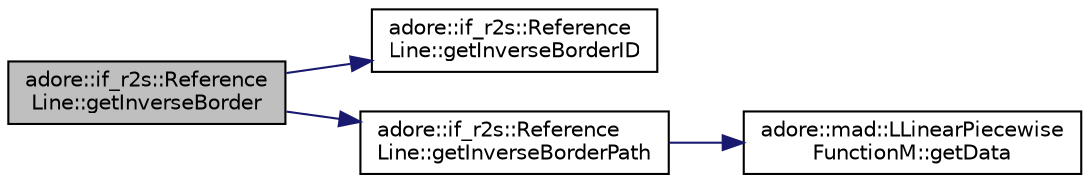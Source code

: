 digraph "adore::if_r2s::ReferenceLine::getInverseBorder"
{
 // LATEX_PDF_SIZE
  edge [fontname="Helvetica",fontsize="10",labelfontname="Helvetica",labelfontsize="10"];
  node [fontname="Helvetica",fontsize="10",shape=record];
  rankdir="LR";
  Node1 [label="adore::if_r2s::Reference\lLine::getInverseBorder",height=0.2,width=0.4,color="black", fillcolor="grey75", style="filled", fontcolor="black",tooltip=" "];
  Node1 -> Node2 [color="midnightblue",fontsize="10",style="solid",fontname="Helvetica"];
  Node2 [label="adore::if_r2s::Reference\lLine::getInverseBorderID",height=0.2,width=0.4,color="black", fillcolor="white", style="filled",URL="$structadore_1_1if__r2s_1_1ReferenceLine.html#a02d4f07c431955ac5b8a35f0123ca8d3",tooltip=" "];
  Node1 -> Node3 [color="midnightblue",fontsize="10",style="solid",fontname="Helvetica"];
  Node3 [label="adore::if_r2s::Reference\lLine::getInverseBorderPath",height=0.2,width=0.4,color="black", fillcolor="white", style="filled",URL="$structadore_1_1if__r2s_1_1ReferenceLine.html#a28aa100b049c868d547fc9a7a407ece4",tooltip=" "];
  Node3 -> Node4 [color="midnightblue",fontsize="10",style="solid",fontname="Helvetica"];
  Node4 [label="adore::mad::LLinearPiecewise\lFunctionM::getData",height=0.2,width=0.4,color="black", fillcolor="white", style="filled",URL="$classadore_1_1mad_1_1LLinearPiecewiseFunctionM.html#aa94d90c8643e2d6792f8594f3d666503",tooltip=" "];
}
